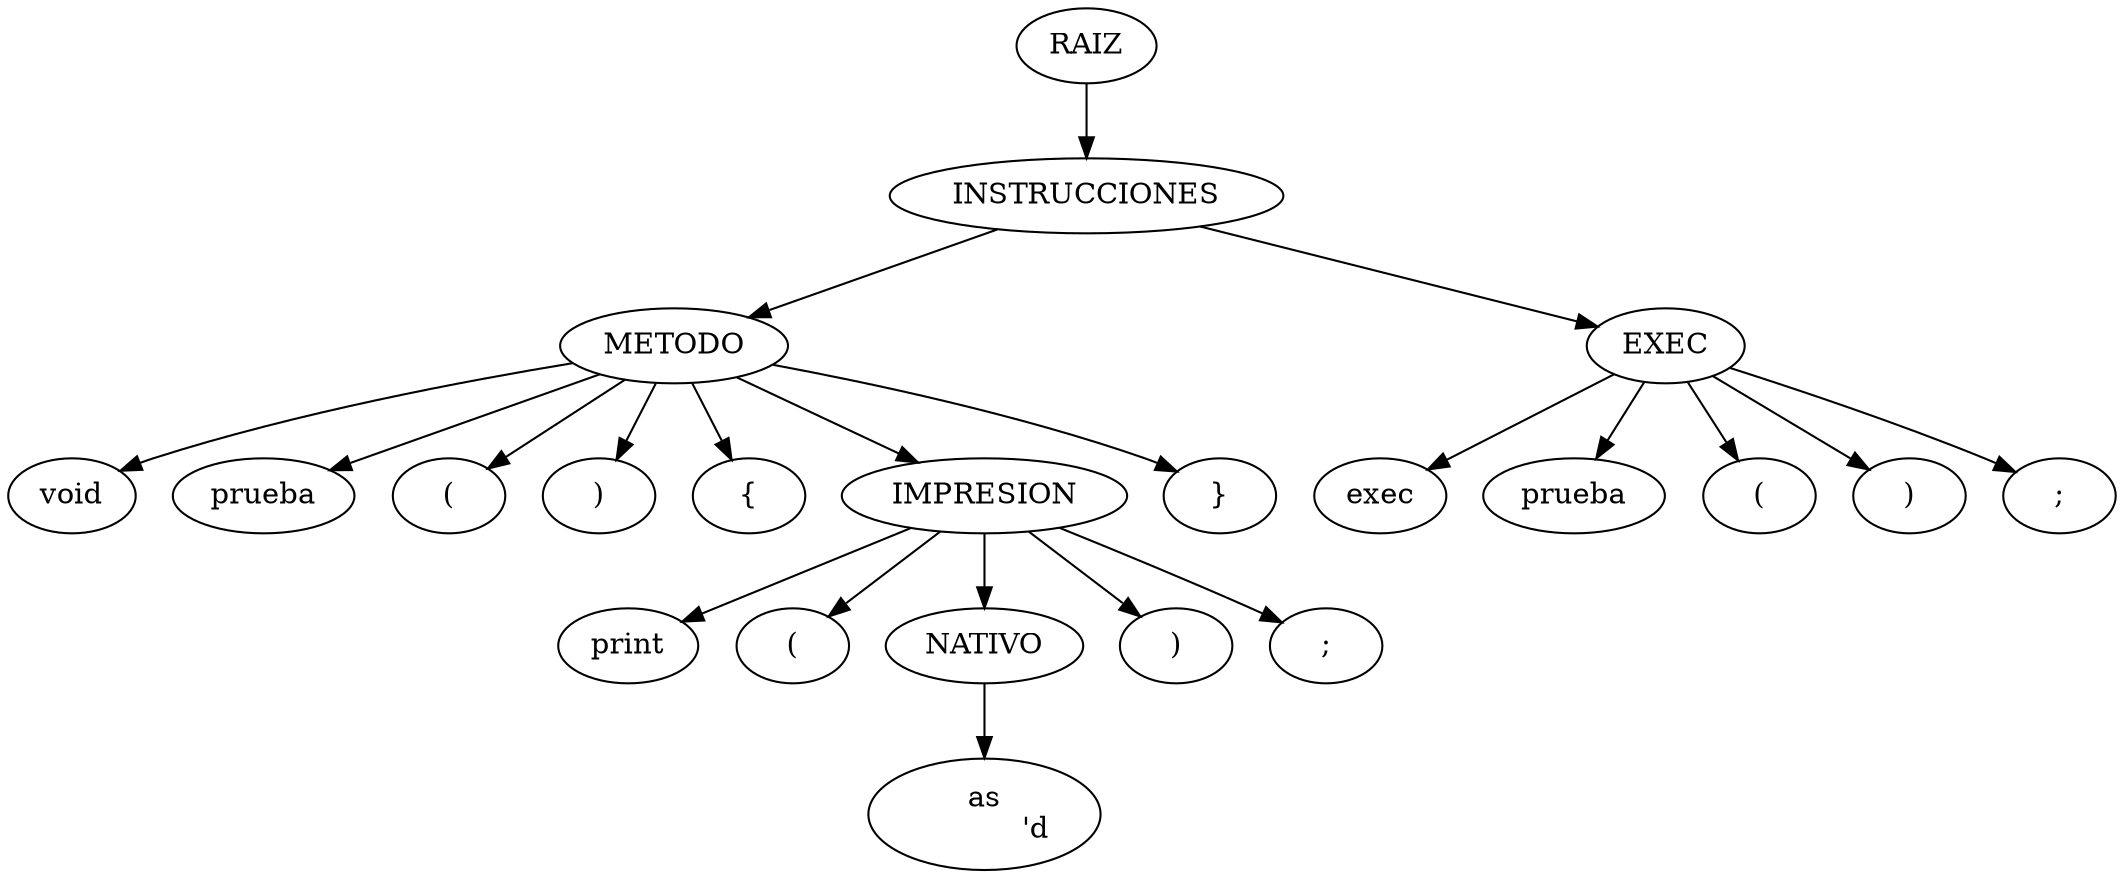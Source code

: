 digraph arbolAST{ 
      n0[label="RAIZ"];
      n1[label="INSTRUCCIONES"];
      n0 -> n1;n2[label="METODO"];
      n1 -> n2;n3[label="void"];
      n2 -> n3;n4[label="prueba"];
      n2 -> n4;n5[label="("];
      n2 -> n5;n6[label=")"];
      n2 -> n6;n7[label="{"];
      n2 -> n7;n8[label="IMPRESION"];
      n2 -> n8;n9[label="print"];
      n8 -> n9;n10[label="("];
      n8 -> n10;n11[label="NATIVO"];
      n8 -> n11;n12[label="as
 	 \  'd"];
      n11 -> n12;n13[label=")"];
      n8 -> n13;n14[label=";"];
      n8 -> n14;n15[label="}"];
      n2 -> n15;n16[label="EXEC"];
      n1 -> n16;n17[label="exec"];
      n16 -> n17;n18[label="prueba"];
      n16 -> n18;n19[label="("];
      n16 -> n19;n20[label=")"];
      n16 -> n20;n21[label=";"];
      n16 -> n21;
    }